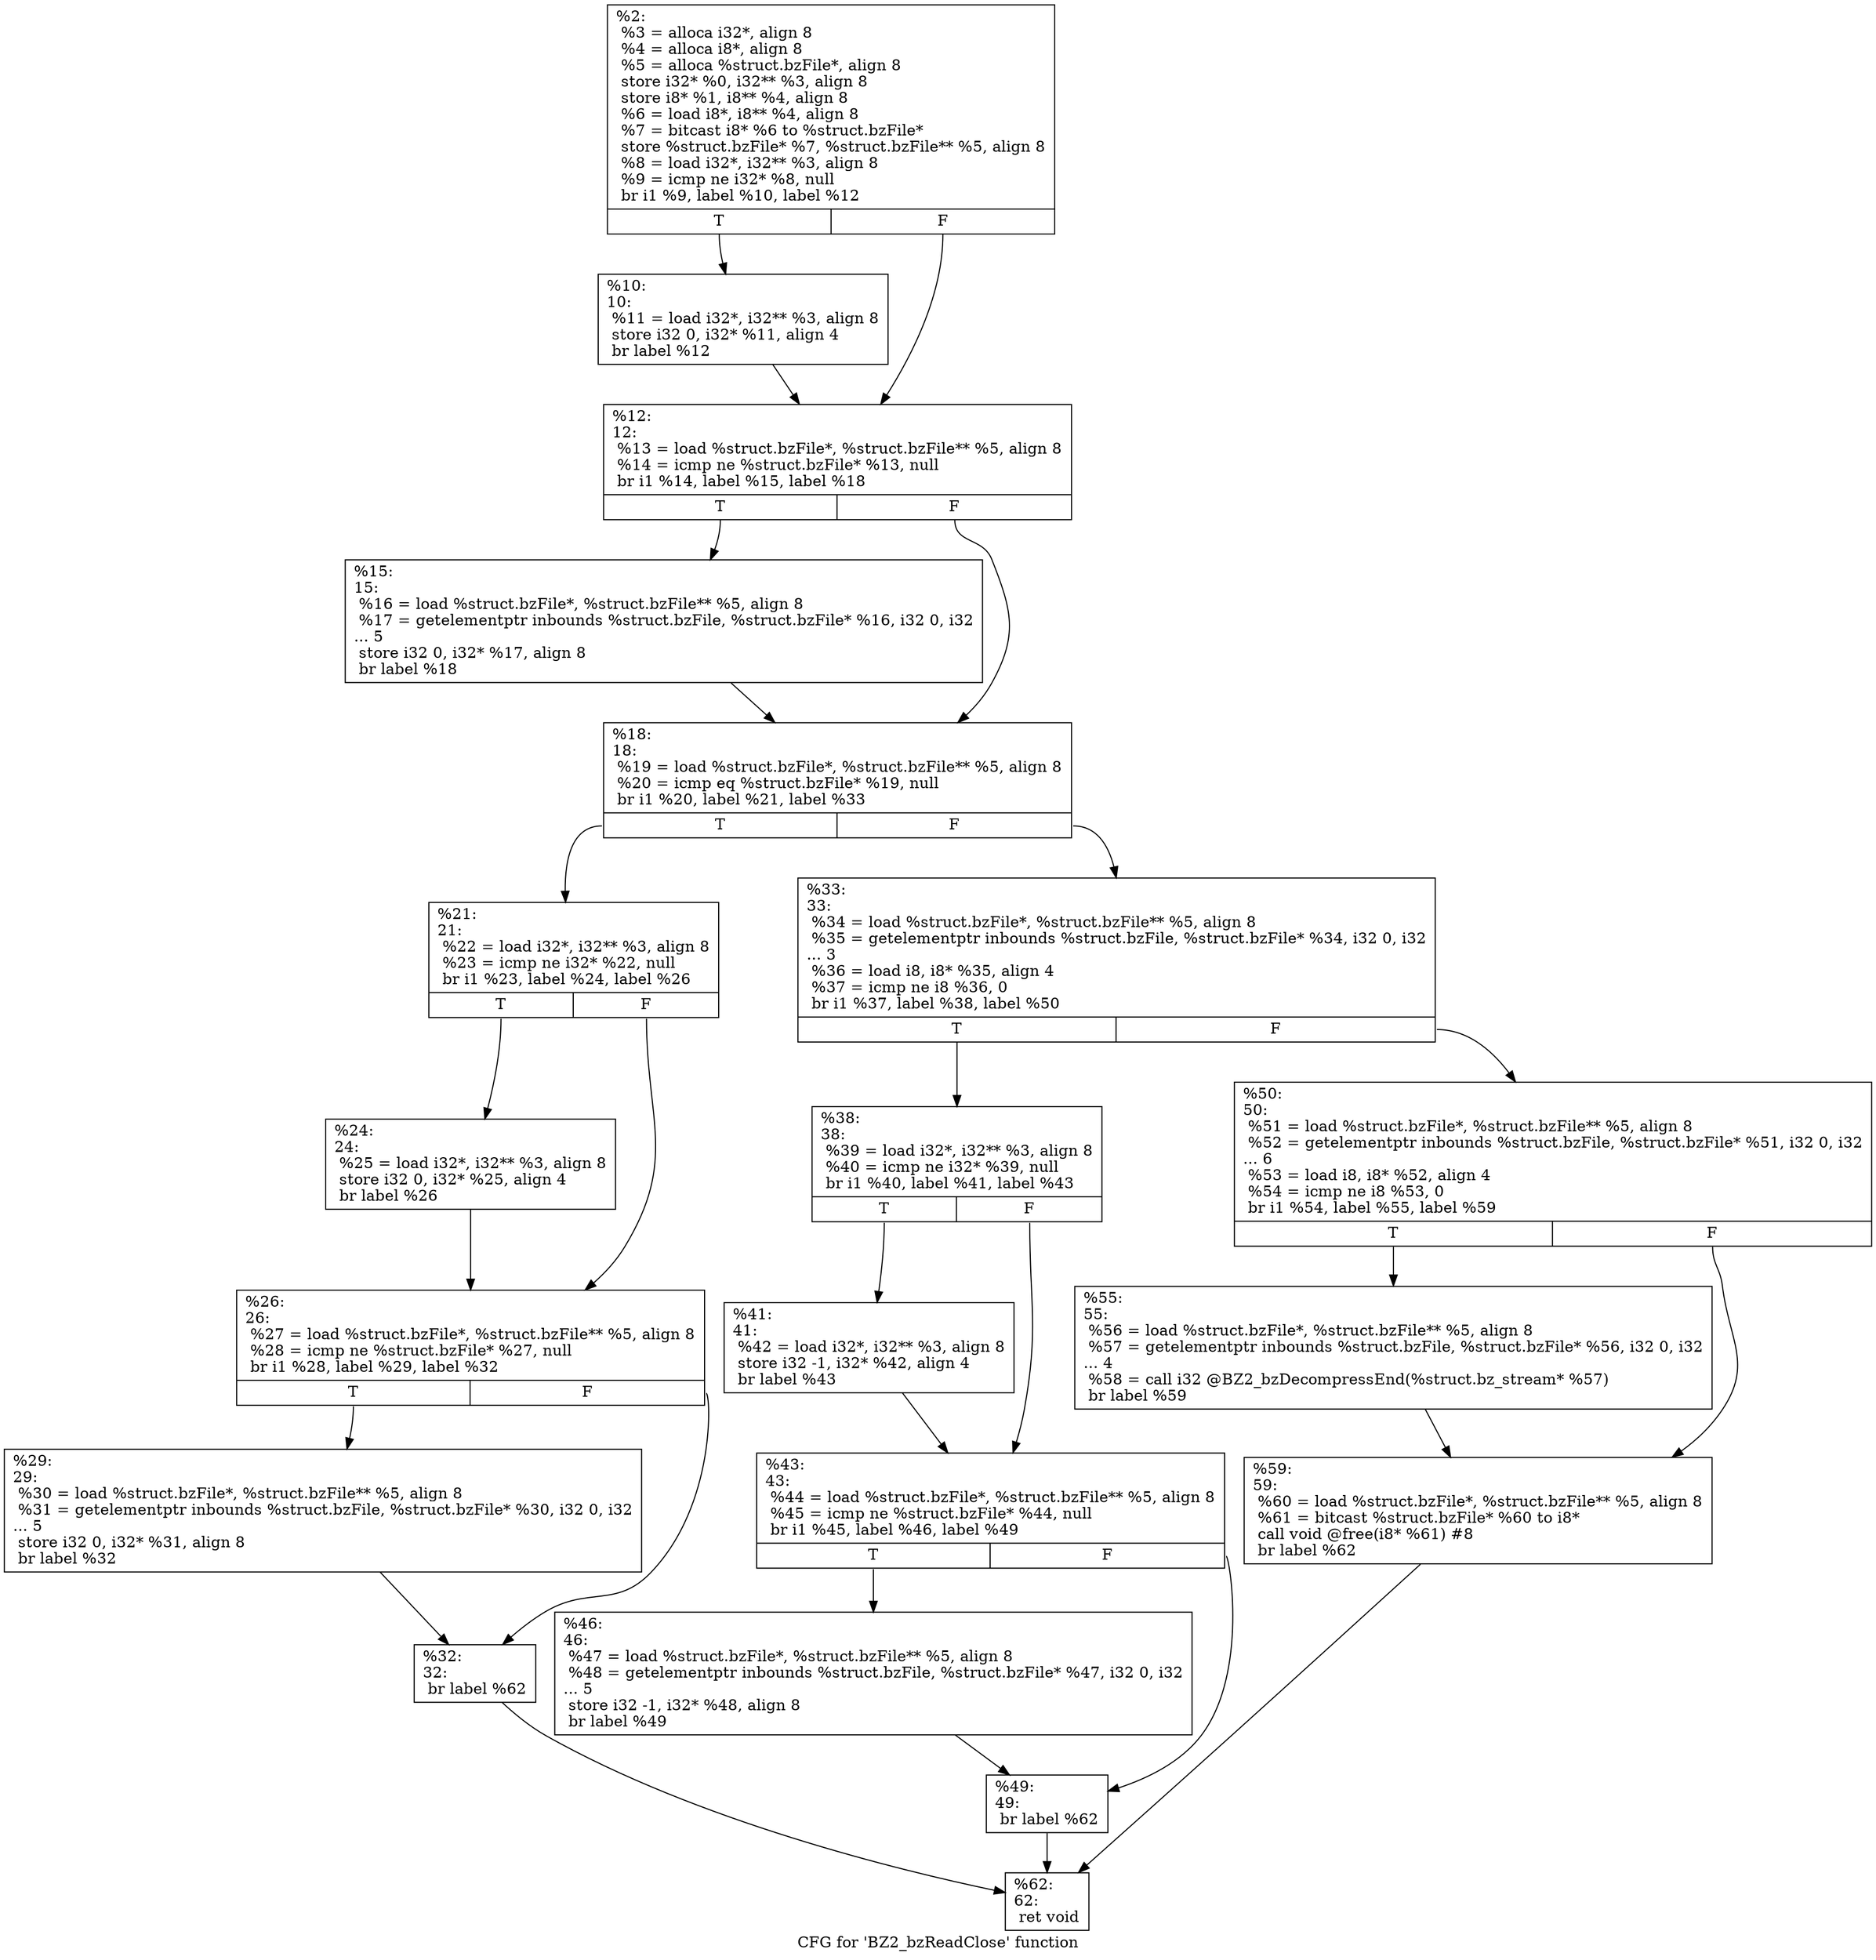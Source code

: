 digraph "CFG for 'BZ2_bzReadClose' function" {
	label="CFG for 'BZ2_bzReadClose' function";

	Node0xc8f800 [shape=record,label="{%2:\l  %3 = alloca i32*, align 8\l  %4 = alloca i8*, align 8\l  %5 = alloca %struct.bzFile*, align 8\l  store i32* %0, i32** %3, align 8\l  store i8* %1, i8** %4, align 8\l  %6 = load i8*, i8** %4, align 8\l  %7 = bitcast i8* %6 to %struct.bzFile*\l  store %struct.bzFile* %7, %struct.bzFile** %5, align 8\l  %8 = load i32*, i32** %3, align 8\l  %9 = icmp ne i32* %8, null\l  br i1 %9, label %10, label %12\l|{<s0>T|<s1>F}}"];
	Node0xc8f800:s0 -> Node0xc8f940;
	Node0xc8f800:s1 -> Node0xc8fd90;
	Node0xc8f940 [shape=record,label="{%10:\l10:                                               \l  %11 = load i32*, i32** %3, align 8\l  store i32 0, i32* %11, align 4\l  br label %12\l}"];
	Node0xc8f940 -> Node0xc8fd90;
	Node0xc8fd90 [shape=record,label="{%12:\l12:                                               \l  %13 = load %struct.bzFile*, %struct.bzFile** %5, align 8\l  %14 = icmp ne %struct.bzFile* %13, null\l  br i1 %14, label %15, label %18\l|{<s0>T|<s1>F}}"];
	Node0xc8fd90:s0 -> Node0xc92a10;
	Node0xc8fd90:s1 -> Node0xc92a60;
	Node0xc92a10 [shape=record,label="{%15:\l15:                                               \l  %16 = load %struct.bzFile*, %struct.bzFile** %5, align 8\l  %17 = getelementptr inbounds %struct.bzFile, %struct.bzFile* %16, i32 0, i32\l... 5\l  store i32 0, i32* %17, align 8\l  br label %18\l}"];
	Node0xc92a10 -> Node0xc92a60;
	Node0xc92a60 [shape=record,label="{%18:\l18:                                               \l  %19 = load %struct.bzFile*, %struct.bzFile** %5, align 8\l  %20 = icmp eq %struct.bzFile* %19, null\l  br i1 %20, label %21, label %33\l|{<s0>T|<s1>F}}"];
	Node0xc92a60:s0 -> Node0xc92df0;
	Node0xc92a60:s1 -> Node0xc92e40;
	Node0xc92df0 [shape=record,label="{%21:\l21:                                               \l  %22 = load i32*, i32** %3, align 8\l  %23 = icmp ne i32* %22, null\l  br i1 %23, label %24, label %26\l|{<s0>T|<s1>F}}"];
	Node0xc92df0:s0 -> Node0xc92f60;
	Node0xc92df0:s1 -> Node0xc92fb0;
	Node0xc92f60 [shape=record,label="{%24:\l24:                                               \l  %25 = load i32*, i32** %3, align 8\l  store i32 0, i32* %25, align 4\l  br label %26\l}"];
	Node0xc92f60 -> Node0xc92fb0;
	Node0xc92fb0 [shape=record,label="{%26:\l26:                                               \l  %27 = load %struct.bzFile*, %struct.bzFile** %5, align 8\l  %28 = icmp ne %struct.bzFile* %27, null\l  br i1 %28, label %29, label %32\l|{<s0>T|<s1>F}}"];
	Node0xc92fb0:s0 -> Node0xc932a0;
	Node0xc92fb0:s1 -> Node0xc932f0;
	Node0xc932a0 [shape=record,label="{%29:\l29:                                               \l  %30 = load %struct.bzFile*, %struct.bzFile** %5, align 8\l  %31 = getelementptr inbounds %struct.bzFile, %struct.bzFile* %30, i32 0, i32\l... 5\l  store i32 0, i32* %31, align 8\l  br label %32\l}"];
	Node0xc932a0 -> Node0xc932f0;
	Node0xc932f0 [shape=record,label="{%32:\l32:                                               \l  br label %62\l}"];
	Node0xc932f0 -> Node0xc935b0;
	Node0xc92e40 [shape=record,label="{%33:\l33:                                               \l  %34 = load %struct.bzFile*, %struct.bzFile** %5, align 8\l  %35 = getelementptr inbounds %struct.bzFile, %struct.bzFile* %34, i32 0, i32\l... 3\l  %36 = load i8, i8* %35, align 4\l  %37 = icmp ne i8 %36, 0\l  br i1 %37, label %38, label %50\l|{<s0>T|<s1>F}}"];
	Node0xc92e40:s0 -> Node0xc93830;
	Node0xc92e40:s1 -> Node0xc93880;
	Node0xc93830 [shape=record,label="{%38:\l38:                                               \l  %39 = load i32*, i32** %3, align 8\l  %40 = icmp ne i32* %39, null\l  br i1 %40, label %41, label %43\l|{<s0>T|<s1>F}}"];
	Node0xc93830:s0 -> Node0xc93a30;
	Node0xc93830:s1 -> Node0xc93a80;
	Node0xc93a30 [shape=record,label="{%41:\l41:                                               \l  %42 = load i32*, i32** %3, align 8\l  store i32 -1, i32* %42, align 4\l  br label %43\l}"];
	Node0xc93a30 -> Node0xc93a80;
	Node0xc93a80 [shape=record,label="{%43:\l43:                                               \l  %44 = load %struct.bzFile*, %struct.bzFile** %5, align 8\l  %45 = icmp ne %struct.bzFile* %44, null\l  br i1 %45, label %46, label %49\l|{<s0>T|<s1>F}}"];
	Node0xc93a80:s0 -> Node0xc93d70;
	Node0xc93a80:s1 -> Node0xc93dc0;
	Node0xc93d70 [shape=record,label="{%46:\l46:                                               \l  %47 = load %struct.bzFile*, %struct.bzFile** %5, align 8\l  %48 = getelementptr inbounds %struct.bzFile, %struct.bzFile* %47, i32 0, i32\l... 5\l  store i32 -1, i32* %48, align 8\l  br label %49\l}"];
	Node0xc93d70 -> Node0xc93dc0;
	Node0xc93dc0 [shape=record,label="{%49:\l49:                                               \l  br label %62\l}"];
	Node0xc93dc0 -> Node0xc935b0;
	Node0xc93880 [shape=record,label="{%50:\l50:                                               \l  %51 = load %struct.bzFile*, %struct.bzFile** %5, align 8\l  %52 = getelementptr inbounds %struct.bzFile, %struct.bzFile* %51, i32 0, i32\l... 6\l  %53 = load i8, i8* %52, align 4\l  %54 = icmp ne i8 %53, 0\l  br i1 %54, label %55, label %59\l|{<s0>T|<s1>F}}"];
	Node0xc93880:s0 -> Node0xc942b0;
	Node0xc93880:s1 -> Node0xc94300;
	Node0xc942b0 [shape=record,label="{%55:\l55:                                               \l  %56 = load %struct.bzFile*, %struct.bzFile** %5, align 8\l  %57 = getelementptr inbounds %struct.bzFile, %struct.bzFile* %56, i32 0, i32\l... 4\l  %58 = call i32 @BZ2_bzDecompressEnd(%struct.bz_stream* %57)\l  br label %59\l}"];
	Node0xc942b0 -> Node0xc94300;
	Node0xc94300 [shape=record,label="{%59:\l59:                                               \l  %60 = load %struct.bzFile*, %struct.bzFile** %5, align 8\l  %61 = bitcast %struct.bzFile* %60 to i8*\l  call void @free(i8* %61) #8\l  br label %62\l}"];
	Node0xc94300 -> Node0xc935b0;
	Node0xc935b0 [shape=record,label="{%62:\l62:                                               \l  ret void\l}"];
}
